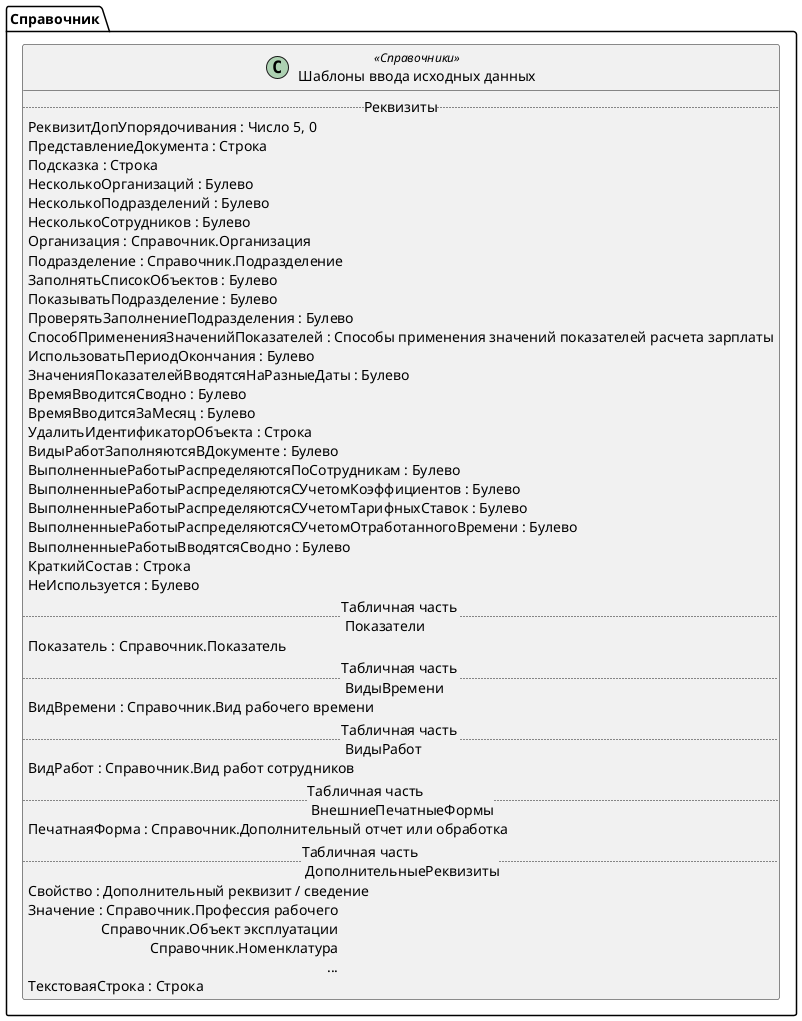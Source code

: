 ﻿@startuml ВидыДокументовВводДанныхДляРасчетаЗарплаты
'!include templates.wsd
'..\include templates.wsd
class Справочник.ВидыДокументовВводДанныхДляРасчетаЗарплаты as "Шаблоны ввода исходных данных" <<Справочники>>
{
..Реквизиты..
РеквизитДопУпорядочивания : Число 5, 0
ПредставлениеДокумента : Строка
Подсказка : Строка
НесколькоОрганизаций : Булево
НесколькоПодразделений : Булево
НесколькоСотрудников : Булево
Организация : Справочник.Организация
Подразделение : Справочник.Подразделение
ЗаполнятьСписокОбъектов : Булево
ПоказыватьПодразделение : Булево
ПроверятьЗаполнениеПодразделения : Булево
СпособПримененияЗначенийПоказателей : Способы применения значений показателей расчета зарплаты
ИспользоватьПериодОкончания : Булево
ЗначенияПоказателейВводятсяНаРазныеДаты : Булево
ВремяВводитсяСводно : Булево
ВремяВводитсяЗаМесяц : Булево
УдалитьИдентификаторОбъекта : Строка
ВидыРаботЗаполняютсяВДокументе : Булево
ВыполненныеРаботыРаспределяютсяПоСотрудникам : Булево
ВыполненныеРаботыРаспределяютсяСУчетомКоэффициентов : Булево
ВыполненныеРаботыРаспределяютсяСУчетомТарифныхСтавок : Булево
ВыполненныеРаботыРаспределяютсяСУчетомОтработанногоВремени : Булево
ВыполненныеРаботыВводятсяСводно : Булево
КраткийСостав : Строка
НеИспользуется : Булево
..Табличная часть \n Показатели..
Показатель : Справочник.Показатель
..Табличная часть \n ВидыВремени..
ВидВремени : Справочник.Вид рабочего времени
..Табличная часть \n ВидыРабот..
ВидРабот : Справочник.Вид работ сотрудников
..Табличная часть \n ВнешниеПечатныеФормы..
ПечатнаяФорма : Справочник.Дополнительный отчет или обработка
..Табличная часть \n ДополнительныеРеквизиты..
Свойство : Дополнительный реквизит / сведение
Значение : Справочник.Профессия рабочего\rСправочник.Объект эксплуатации\rСправочник.Номенклатура\r...
ТекстоваяСтрока : Строка
}
@enduml
